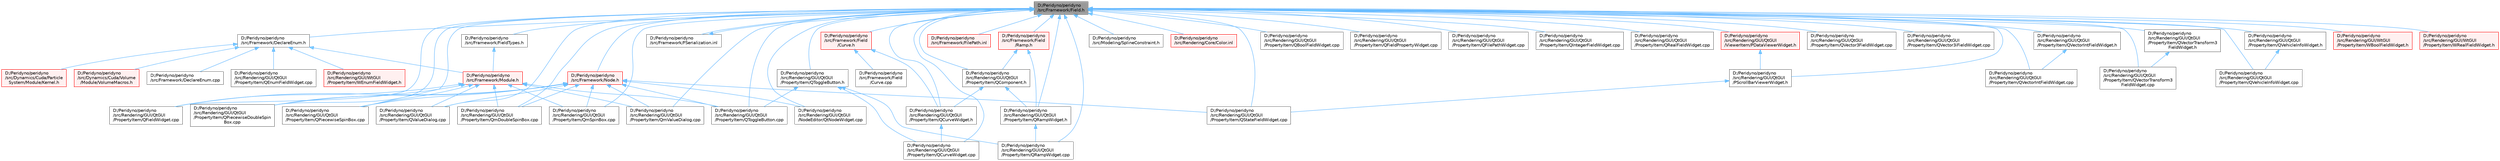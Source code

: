 digraph "D:/Peridyno/peridyno/src/Framework/Field.h"
{
 // LATEX_PDF_SIZE
  bgcolor="transparent";
  edge [fontname=Helvetica,fontsize=10,labelfontname=Helvetica,labelfontsize=10];
  node [fontname=Helvetica,fontsize=10,shape=box,height=0.2,width=0.4];
  Node1 [id="Node000001",label="D:/Peridyno/peridyno\l/src/Framework/Field.h",height=0.2,width=0.4,color="gray40", fillcolor="grey60", style="filled", fontcolor="black",tooltip=" "];
  Node1 -> Node2 [id="edge1_Node000001_Node000002",dir="back",color="steelblue1",style="solid",tooltip=" "];
  Node2 [id="Node000002",label="D:/Peridyno/peridyno\l/src/Framework/DeclareEnum.h",height=0.2,width=0.4,color="grey40", fillcolor="white", style="filled",URL="$_declare_enum_8h.html",tooltip=" "];
  Node2 -> Node3 [id="edge2_Node000002_Node000003",dir="back",color="steelblue1",style="solid",tooltip=" "];
  Node3 [id="Node000003",label="D:/Peridyno/peridyno\l/src/Dynamics/Cuda/Particle\lSystem/Module/Kernel.h",height=0.2,width=0.4,color="red", fillcolor="#FFF0F0", style="filled",URL="$_kernel_8h.html",tooltip=" "];
  Node2 -> Node40 [id="edge3_Node000002_Node000040",dir="back",color="steelblue1",style="solid",tooltip=" "];
  Node40 [id="Node000040",label="D:/Peridyno/peridyno\l/src/Dynamics/Cuda/Volume\l/Module/VolumeMacros.h",height=0.2,width=0.4,color="red", fillcolor="#FFF0F0", style="filled",URL="$_volume_macros_8h.html",tooltip=" "];
  Node2 -> Node45 [id="edge4_Node000002_Node000045",dir="back",color="steelblue1",style="solid",tooltip=" "];
  Node45 [id="Node000045",label="D:/Peridyno/peridyno\l/src/Framework/DeclareEnum.cpp",height=0.2,width=0.4,color="grey40", fillcolor="white", style="filled",URL="$_declare_enum_8cpp.html",tooltip=" "];
  Node2 -> Node46 [id="edge5_Node000002_Node000046",dir="back",color="steelblue1",style="solid",tooltip=" "];
  Node46 [id="Node000046",label="D:/Peridyno/peridyno\l/src/Framework/Module.h",height=0.2,width=0.4,color="red", fillcolor="#FFF0F0", style="filled",URL="$_module_8h.html",tooltip=" "];
  Node46 -> Node219 [id="edge6_Node000046_Node000219",dir="back",color="steelblue1",style="solid",tooltip=" "];
  Node219 [id="Node000219",label="D:/Peridyno/peridyno\l/src/Rendering/GUI/QtGUI\l/PropertyItem/QFieldWidget.cpp",height=0.2,width=0.4,color="grey40", fillcolor="white", style="filled",URL="$_q_field_widget_8cpp.html",tooltip=" "];
  Node46 -> Node220 [id="edge7_Node000046_Node000220",dir="back",color="steelblue1",style="solid",tooltip=" "];
  Node220 [id="Node000220",label="D:/Peridyno/peridyno\l/src/Rendering/GUI/QtGUI\l/PropertyItem/QPiecewiseDoubleSpin\lBox.cpp",height=0.2,width=0.4,color="grey40", fillcolor="white", style="filled",URL="$_q_piecewise_double_spin_box_8cpp.html",tooltip=" "];
  Node46 -> Node221 [id="edge8_Node000046_Node000221",dir="back",color="steelblue1",style="solid",tooltip=" "];
  Node221 [id="Node000221",label="D:/Peridyno/peridyno\l/src/Rendering/GUI/QtGUI\l/PropertyItem/QPiecewiseSpinBox.cpp",height=0.2,width=0.4,color="grey40", fillcolor="white", style="filled",URL="$_q_piecewise_spin_box_8cpp.html",tooltip=" "];
  Node46 -> Node222 [id="edge9_Node000046_Node000222",dir="back",color="steelblue1",style="solid",tooltip=" "];
  Node222 [id="Node000222",label="D:/Peridyno/peridyno\l/src/Rendering/GUI/QtGUI\l/PropertyItem/QToggleButton.cpp",height=0.2,width=0.4,color="grey40", fillcolor="white", style="filled",URL="$_q_toggle_button_8cpp.html",tooltip=" "];
  Node46 -> Node223 [id="edge10_Node000046_Node000223",dir="back",color="steelblue1",style="solid",tooltip=" "];
  Node223 [id="Node000223",label="D:/Peridyno/peridyno\l/src/Rendering/GUI/QtGUI\l/PropertyItem/QValueDialog.cpp",height=0.2,width=0.4,color="grey40", fillcolor="white", style="filled",URL="$_q_value_dialog_8cpp.html",tooltip=" "];
  Node46 -> Node224 [id="edge11_Node000046_Node000224",dir="back",color="steelblue1",style="solid",tooltip=" "];
  Node224 [id="Node000224",label="D:/Peridyno/peridyno\l/src/Rendering/GUI/QtGUI\l/PropertyItem/QmDoubleSpinBox.cpp",height=0.2,width=0.4,color="grey40", fillcolor="white", style="filled",URL="$_qm_double_spin_box_8cpp.html",tooltip=" "];
  Node46 -> Node225 [id="edge12_Node000046_Node000225",dir="back",color="steelblue1",style="solid",tooltip=" "];
  Node225 [id="Node000225",label="D:/Peridyno/peridyno\l/src/Rendering/GUI/QtGUI\l/PropertyItem/QmSpinBox.cpp",height=0.2,width=0.4,color="grey40", fillcolor="white", style="filled",URL="$_qm_spin_box_8cpp.html",tooltip=" "];
  Node46 -> Node226 [id="edge13_Node000046_Node000226",dir="back",color="steelblue1",style="solid",tooltip=" "];
  Node226 [id="Node000226",label="D:/Peridyno/peridyno\l/src/Rendering/GUI/QtGUI\l/PropertyItem/QmValueDialog.cpp",height=0.2,width=0.4,color="grey40", fillcolor="white", style="filled",URL="$_qm_value_dialog_8cpp.html",tooltip=" "];
  Node2 -> Node566 [id="edge14_Node000002_Node000566",dir="back",color="steelblue1",style="solid",tooltip=" "];
  Node566 [id="Node000566",label="D:/Peridyno/peridyno\l/src/Rendering/GUI/QtGUI\l/PropertyItem/QEnumFieldWidget.cpp",height=0.2,width=0.4,color="grey40", fillcolor="white", style="filled",URL="$_q_enum_field_widget_8cpp.html",tooltip=" "];
  Node2 -> Node567 [id="edge15_Node000002_Node000567",dir="back",color="steelblue1",style="solid",tooltip=" "];
  Node567 [id="Node000567",label="D:/Peridyno/peridyno\l/src/Rendering/GUI/WtGUI\l/PropertyItem/WEnumFieldWidget.h",height=0.2,width=0.4,color="red", fillcolor="#FFF0F0", style="filled",URL="$_w_enum_field_widget_8h.html",tooltip=" "];
  Node1 -> Node585 [id="edge16_Node000001_Node000585",dir="back",color="steelblue1",style="solid",tooltip=" "];
  Node585 [id="Node000585",label="D:/Peridyno/peridyno\l/src/Framework/FSerialization.inl",height=0.2,width=0.4,color="grey40", fillcolor="white", style="filled",URL="$_f_serialization_8inl.html",tooltip=" "];
  Node585 -> Node1 [id="edge17_Node000585_Node000001",dir="back",color="steelblue1",style="solid",tooltip=" "];
  Node1 -> Node586 [id="edge18_Node000001_Node000586",dir="back",color="steelblue1",style="solid",tooltip=" "];
  Node586 [id="Node000586",label="D:/Peridyno/peridyno\l/src/Framework/Field\l/Curve.h",height=0.2,width=0.4,color="red", fillcolor="#FFF0F0", style="filled",URL="$_curve_8h.html",tooltip=" "];
  Node586 -> Node587 [id="edge19_Node000586_Node000587",dir="back",color="steelblue1",style="solid",tooltip=" "];
  Node587 [id="Node000587",label="D:/Peridyno/peridyno\l/src/Framework/Field\l/Curve.cpp",height=0.2,width=0.4,color="grey40", fillcolor="white", style="filled",URL="$_curve_8cpp.html",tooltip=" "];
  Node586 -> Node588 [id="edge20_Node000586_Node000588",dir="back",color="steelblue1",style="solid",tooltip=" "];
  Node588 [id="Node000588",label="D:/Peridyno/peridyno\l/src/Rendering/GUI/QtGUI\l/PropertyItem/QCurveWidget.h",height=0.2,width=0.4,color="grey40", fillcolor="white", style="filled",URL="$_q_curve_widget_8h.html",tooltip=" "];
  Node588 -> Node589 [id="edge21_Node000588_Node000589",dir="back",color="steelblue1",style="solid",tooltip=" "];
  Node589 [id="Node000589",label="D:/Peridyno/peridyno\l/src/Rendering/GUI/QtGUI\l/PropertyItem/QCurveWidget.cpp",height=0.2,width=0.4,color="grey40", fillcolor="white", style="filled",URL="$_q_curve_widget_8cpp.html",tooltip=" "];
  Node1 -> Node590 [id="edge22_Node000001_Node000590",dir="back",color="steelblue1",style="solid",tooltip=" "];
  Node590 [id="Node000590",label="D:/Peridyno/peridyno\l/src/Framework/Field\l/Ramp.h",height=0.2,width=0.4,color="red", fillcolor="#FFF0F0", style="filled",URL="$_ramp_8h.html",tooltip=" "];
  Node590 -> Node592 [id="edge23_Node000590_Node000592",dir="back",color="steelblue1",style="solid",tooltip=" "];
  Node592 [id="Node000592",label="D:/Peridyno/peridyno\l/src/Rendering/GUI/QtGUI\l/PropertyItem/QComponent.h",height=0.2,width=0.4,color="grey40", fillcolor="white", style="filled",URL="$_q_component_8h.html",tooltip=" "];
  Node592 -> Node588 [id="edge24_Node000592_Node000588",dir="back",color="steelblue1",style="solid",tooltip=" "];
  Node592 -> Node593 [id="edge25_Node000592_Node000593",dir="back",color="steelblue1",style="solid",tooltip=" "];
  Node593 [id="Node000593",label="D:/Peridyno/peridyno\l/src/Rendering/GUI/QtGUI\l/PropertyItem/QRampWidget.h",height=0.2,width=0.4,color="grey40", fillcolor="white", style="filled",URL="$_q_ramp_widget_8h.html",tooltip=" "];
  Node593 -> Node594 [id="edge26_Node000593_Node000594",dir="back",color="steelblue1",style="solid",tooltip=" "];
  Node594 [id="Node000594",label="D:/Peridyno/peridyno\l/src/Rendering/GUI/QtGUI\l/PropertyItem/QRampWidget.cpp",height=0.2,width=0.4,color="grey40", fillcolor="white", style="filled",URL="$_q_ramp_widget_8cpp.html",tooltip=" "];
  Node590 -> Node593 [id="edge27_Node000590_Node000593",dir="back",color="steelblue1",style="solid",tooltip=" "];
  Node1 -> Node595 [id="edge28_Node000001_Node000595",dir="back",color="steelblue1",style="solid",tooltip=" "];
  Node595 [id="Node000595",label="D:/Peridyno/peridyno\l/src/Framework/FieldTypes.h",height=0.2,width=0.4,color="grey40", fillcolor="white", style="filled",URL="$_field_types_8h.html",tooltip=" "];
  Node595 -> Node46 [id="edge29_Node000595_Node000046",dir="back",color="steelblue1",style="solid",tooltip=" "];
  Node1 -> Node596 [id="edge30_Node000001_Node000596",dir="back",color="steelblue1",style="solid",tooltip=" "];
  Node596 [id="Node000596",label="D:/Peridyno/peridyno\l/src/Framework/FilePath.inl",height=0.2,width=0.4,color="red", fillcolor="#FFF0F0", style="filled",URL="$_file_path_8inl.html",tooltip=" "];
  Node1 -> Node261 [id="edge31_Node000001_Node000261",dir="back",color="steelblue1",style="solid",tooltip=" "];
  Node261 [id="Node000261",label="D:/Peridyno/peridyno\l/src/Framework/Node.h",height=0.2,width=0.4,color="red", fillcolor="#FFF0F0", style="filled",URL="$_node_8h.html",tooltip=" "];
  Node261 -> Node435 [id="edge32_Node000261_Node000435",dir="back",color="steelblue1",style="solid",tooltip=" "];
  Node435 [id="Node000435",label="D:/Peridyno/peridyno\l/src/Rendering/GUI/QtGUI\l/NodeEditor/QtNodeWidget.cpp",height=0.2,width=0.4,color="grey40", fillcolor="white", style="filled",URL="$_qt_node_widget_8cpp.html",tooltip=" "];
  Node261 -> Node219 [id="edge33_Node000261_Node000219",dir="back",color="steelblue1",style="solid",tooltip=" "];
  Node261 -> Node220 [id="edge34_Node000261_Node000220",dir="back",color="steelblue1",style="solid",tooltip=" "];
  Node261 -> Node221 [id="edge35_Node000261_Node000221",dir="back",color="steelblue1",style="solid",tooltip=" "];
  Node261 -> Node437 [id="edge36_Node000261_Node000437",dir="back",color="steelblue1",style="solid",tooltip=" "];
  Node437 [id="Node000437",label="D:/Peridyno/peridyno\l/src/Rendering/GUI/QtGUI\l/PropertyItem/QStateFieldWidget.cpp",height=0.2,width=0.4,color="grey40", fillcolor="white", style="filled",URL="$_q_state_field_widget_8cpp.html",tooltip=" "];
  Node261 -> Node222 [id="edge37_Node000261_Node000222",dir="back",color="steelblue1",style="solid",tooltip=" "];
  Node261 -> Node223 [id="edge38_Node000261_Node000223",dir="back",color="steelblue1",style="solid",tooltip=" "];
  Node261 -> Node224 [id="edge39_Node000261_Node000224",dir="back",color="steelblue1",style="solid",tooltip=" "];
  Node261 -> Node225 [id="edge40_Node000261_Node000225",dir="back",color="steelblue1",style="solid",tooltip=" "];
  Node261 -> Node226 [id="edge41_Node000261_Node000226",dir="back",color="steelblue1",style="solid",tooltip=" "];
  Node1 -> Node410 [id="edge42_Node000001_Node000410",dir="back",color="steelblue1",style="solid",tooltip=" "];
  Node410 [id="Node000410",label="D:/Peridyno/peridyno\l/src/Modeling/SplineConstraint.h",height=0.2,width=0.4,color="grey40", fillcolor="white", style="filled",URL="$_spline_constraint_8h.html",tooltip=" "];
  Node1 -> Node632 [id="edge43_Node000001_Node000632",dir="back",color="steelblue1",style="solid",tooltip=" "];
  Node632 [id="Node000632",label="D:/Peridyno/peridyno\l/src/Rendering/Core/Color.inl",height=0.2,width=0.4,color="red", fillcolor="#FFF0F0", style="filled",URL="$_color_8inl.html",tooltip=" "];
  Node1 -> Node435 [id="edge44_Node000001_Node000435",dir="back",color="steelblue1",style="solid",tooltip=" "];
  Node1 -> Node497 [id="edge45_Node000001_Node000497",dir="back",color="steelblue1",style="solid",tooltip=" "];
  Node497 [id="Node000497",label="D:/Peridyno/peridyno\l/src/Rendering/GUI/QtGUI\l/PScrollBarViewerWidget.h",height=0.2,width=0.4,color="grey40", fillcolor="white", style="filled",URL="$_p_scroll_bar_viewer_widget_8h.html",tooltip=" "];
  Node497 -> Node437 [id="edge46_Node000497_Node000437",dir="back",color="steelblue1",style="solid",tooltip=" "];
  Node1 -> Node602 [id="edge47_Node000001_Node000602",dir="back",color="steelblue1",style="solid",tooltip=" "];
  Node602 [id="Node000602",label="D:/Peridyno/peridyno\l/src/Rendering/GUI/QtGUI\l/PropertyItem/QBoolFieldWidget.cpp",height=0.2,width=0.4,color="grey40", fillcolor="white", style="filled",URL="$_q_bool_field_widget_8cpp.html",tooltip=" "];
  Node1 -> Node592 [id="edge48_Node000001_Node000592",dir="back",color="steelblue1",style="solid",tooltip=" "];
  Node1 -> Node589 [id="edge49_Node000001_Node000589",dir="back",color="steelblue1",style="solid",tooltip=" "];
  Node1 -> Node588 [id="edge50_Node000001_Node000588",dir="back",color="steelblue1",style="solid",tooltip=" "];
  Node1 -> Node607 [id="edge51_Node000001_Node000607",dir="back",color="steelblue1",style="solid",tooltip=" "];
  Node607 [id="Node000607",label="D:/Peridyno/peridyno\l/src/Rendering/GUI/QtGUI\l/PropertyItem/QFieldPropertyWidget.cpp",height=0.2,width=0.4,color="grey40", fillcolor="white", style="filled",URL="$_q_field_property_widget_8cpp.html",tooltip=" "];
  Node1 -> Node219 [id="edge52_Node000001_Node000219",dir="back",color="steelblue1",style="solid",tooltip=" "];
  Node1 -> Node609 [id="edge53_Node000001_Node000609",dir="back",color="steelblue1",style="solid",tooltip=" "];
  Node609 [id="Node000609",label="D:/Peridyno/peridyno\l/src/Rendering/GUI/QtGUI\l/PropertyItem/QFilePathWidget.cpp",height=0.2,width=0.4,color="grey40", fillcolor="white", style="filled",URL="$_q_file_path_widget_8cpp.html",tooltip=" "];
  Node1 -> Node611 [id="edge54_Node000001_Node000611",dir="back",color="steelblue1",style="solid",tooltip=" "];
  Node611 [id="Node000611",label="D:/Peridyno/peridyno\l/src/Rendering/GUI/QtGUI\l/PropertyItem/QIntegerFieldWidget.cpp",height=0.2,width=0.4,color="grey40", fillcolor="white", style="filled",URL="$_q_integer_field_widget_8cpp.html",tooltip=" "];
  Node1 -> Node220 [id="edge55_Node000001_Node000220",dir="back",color="steelblue1",style="solid",tooltip=" "];
  Node1 -> Node221 [id="edge56_Node000001_Node000221",dir="back",color="steelblue1",style="solid",tooltip=" "];
  Node1 -> Node594 [id="edge57_Node000001_Node000594",dir="back",color="steelblue1",style="solid",tooltip=" "];
  Node1 -> Node593 [id="edge58_Node000001_Node000593",dir="back",color="steelblue1",style="solid",tooltip=" "];
  Node1 -> Node613 [id="edge59_Node000001_Node000613",dir="back",color="steelblue1",style="solid",tooltip=" "];
  Node613 [id="Node000613",label="D:/Peridyno/peridyno\l/src/Rendering/GUI/QtGUI\l/PropertyItem/QRealFieldWidget.cpp",height=0.2,width=0.4,color="grey40", fillcolor="white", style="filled",URL="$_q_real_field_widget_8cpp.html",tooltip=" "];
  Node1 -> Node437 [id="edge60_Node000001_Node000437",dir="back",color="steelblue1",style="solid",tooltip=" "];
  Node1 -> Node222 [id="edge61_Node000001_Node000222",dir="back",color="steelblue1",style="solid",tooltip=" "];
  Node1 -> Node615 [id="edge62_Node000001_Node000615",dir="back",color="steelblue1",style="solid",tooltip=" "];
  Node615 [id="Node000615",label="D:/Peridyno/peridyno\l/src/Rendering/GUI/QtGUI\l/PropertyItem/QToggleButton.h",height=0.2,width=0.4,color="grey40", fillcolor="white", style="filled",URL="$_q_toggle_button_8h.html",tooltip=" "];
  Node615 -> Node589 [id="edge63_Node000615_Node000589",dir="back",color="steelblue1",style="solid",tooltip=" "];
  Node615 -> Node594 [id="edge64_Node000615_Node000594",dir="back",color="steelblue1",style="solid",tooltip=" "];
  Node615 -> Node222 [id="edge65_Node000615_Node000222",dir="back",color="steelblue1",style="solid",tooltip=" "];
  Node1 -> Node223 [id="edge66_Node000001_Node000223",dir="back",color="steelblue1",style="solid",tooltip=" "];
  Node1 -> Node617 [id="edge67_Node000001_Node000617",dir="back",color="steelblue1",style="solid",tooltip=" "];
  Node617 [id="Node000617",label="D:/Peridyno/peridyno\l/src/Rendering/GUI/QtGUI\l/PropertyItem/QVector3FieldWidget.cpp",height=0.2,width=0.4,color="grey40", fillcolor="white", style="filled",URL="$_q_vector3_field_widget_8cpp.html",tooltip=" "];
  Node1 -> Node619 [id="edge68_Node000001_Node000619",dir="back",color="steelblue1",style="solid",tooltip=" "];
  Node619 [id="Node000619",label="D:/Peridyno/peridyno\l/src/Rendering/GUI/QtGUI\l/PropertyItem/QVector3iFieldWidget.cpp",height=0.2,width=0.4,color="grey40", fillcolor="white", style="filled",URL="$_q_vector3i_field_widget_8cpp.html",tooltip=" "];
  Node1 -> Node621 [id="edge69_Node000001_Node000621",dir="back",color="steelblue1",style="solid",tooltip=" "];
  Node621 [id="Node000621",label="D:/Peridyno/peridyno\l/src/Rendering/GUI/QtGUI\l/PropertyItem/QVectorIntFieldWidget.cpp",height=0.2,width=0.4,color="grey40", fillcolor="white", style="filled",URL="$_q_vector_int_field_widget_8cpp.html",tooltip=" "];
  Node1 -> Node620 [id="edge70_Node000001_Node000620",dir="back",color="steelblue1",style="solid",tooltip=" "];
  Node620 [id="Node000620",label="D:/Peridyno/peridyno\l/src/Rendering/GUI/QtGUI\l/PropertyItem/QVectorIntFieldWidget.h",height=0.2,width=0.4,color="grey40", fillcolor="white", style="filled",URL="$_q_vector_int_field_widget_8h.html",tooltip=" "];
  Node620 -> Node621 [id="edge71_Node000620_Node000621",dir="back",color="steelblue1",style="solid",tooltip=" "];
  Node1 -> Node623 [id="edge72_Node000001_Node000623",dir="back",color="steelblue1",style="solid",tooltip=" "];
  Node623 [id="Node000623",label="D:/Peridyno/peridyno\l/src/Rendering/GUI/QtGUI\l/PropertyItem/QVectorTransform3\lFieldWidget.cpp",height=0.2,width=0.4,color="grey40", fillcolor="white", style="filled",URL="$_q_vector_transform3_field_widget_8cpp.html",tooltip=" "];
  Node1 -> Node622 [id="edge73_Node000001_Node000622",dir="back",color="steelblue1",style="solid",tooltip=" "];
  Node622 [id="Node000622",label="D:/Peridyno/peridyno\l/src/Rendering/GUI/QtGUI\l/PropertyItem/QVectorTransform3\lFieldWidget.h",height=0.2,width=0.4,color="grey40", fillcolor="white", style="filled",URL="$_q_vector_transform3_field_widget_8h.html",tooltip=" "];
  Node622 -> Node623 [id="edge74_Node000622_Node000623",dir="back",color="steelblue1",style="solid",tooltip=" "];
  Node1 -> Node625 [id="edge75_Node000001_Node000625",dir="back",color="steelblue1",style="solid",tooltip=" "];
  Node625 [id="Node000625",label="D:/Peridyno/peridyno\l/src/Rendering/GUI/QtGUI\l/PropertyItem/QVehicleInfoWidget.cpp",height=0.2,width=0.4,color="grey40", fillcolor="white", style="filled",URL="$_q_vehicle_info_widget_8cpp.html",tooltip=" "];
  Node1 -> Node624 [id="edge76_Node000001_Node000624",dir="back",color="steelblue1",style="solid",tooltip=" "];
  Node624 [id="Node000624",label="D:/Peridyno/peridyno\l/src/Rendering/GUI/QtGUI\l/PropertyItem/QVehicleInfoWidget.h",height=0.2,width=0.4,color="grey40", fillcolor="white", style="filled",URL="$_q_vehicle_info_widget_8h.html",tooltip=" "];
  Node624 -> Node625 [id="edge77_Node000624_Node000625",dir="back",color="steelblue1",style="solid",tooltip=" "];
  Node1 -> Node224 [id="edge78_Node000001_Node000224",dir="back",color="steelblue1",style="solid",tooltip=" "];
  Node1 -> Node225 [id="edge79_Node000001_Node000225",dir="back",color="steelblue1",style="solid",tooltip=" "];
  Node1 -> Node226 [id="edge80_Node000001_Node000226",dir="back",color="steelblue1",style="solid",tooltip=" "];
  Node1 -> Node634 [id="edge81_Node000001_Node000634",dir="back",color="steelblue1",style="solid",tooltip=" "];
  Node634 [id="Node000634",label="D:/Peridyno/peridyno\l/src/Rendering/GUI/QtGUI\l/ViewerItem/PDataViewerWidget.h",height=0.2,width=0.4,color="red", fillcolor="#FFF0F0", style="filled",URL="$_p_data_viewer_widget_8h.html",tooltip=" "];
  Node634 -> Node497 [id="edge82_Node000634_Node000497",dir="back",color="steelblue1",style="solid",tooltip=" "];
  Node1 -> Node570 [id="edge83_Node000001_Node000570",dir="back",color="steelblue1",style="solid",tooltip=" "];
  Node570 [id="Node000570",label="D:/Peridyno/peridyno\l/src/Rendering/GUI/WtGUI\l/PropertyItem/WBoolFieldWidget.h",height=0.2,width=0.4,color="red", fillcolor="#FFF0F0", style="filled",URL="$_w_bool_field_widget_8h.html",tooltip=" "];
  Node1 -> Node578 [id="edge84_Node000001_Node000578",dir="back",color="steelblue1",style="solid",tooltip=" "];
  Node578 [id="Node000578",label="D:/Peridyno/peridyno\l/src/Rendering/GUI/WtGUI\l/PropertyItem/WRealFieldWidget.h",height=0.2,width=0.4,color="red", fillcolor="#FFF0F0", style="filled",URL="$_w_real_field_widget_8h.html",tooltip=" "];
}
